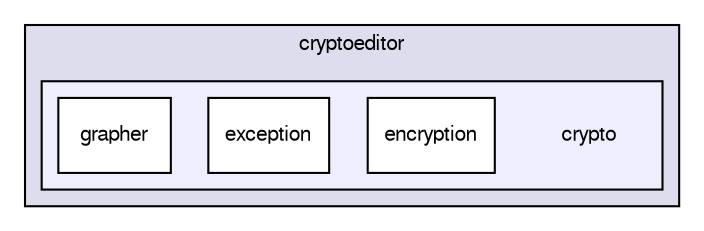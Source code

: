 digraph "src/main/java/org/hsd/cryptoeditor/crypto" {
  bgcolor=transparent;
  compound=true
  node [ fontsize="10", fontname="FreeSans"];
  edge [ labelfontsize="10", labelfontname="FreeSans"];
  subgraph clusterdir_54960fc56f01806986d042fbc70fce4f {
    graph [ bgcolor="#ddddee", pencolor="black", label="cryptoeditor" fontname="FreeSans", fontsize="10", URL="dir_54960fc56f01806986d042fbc70fce4f.html"]
  subgraph clusterdir_072102887f7c4e4ca55165570d6f7cee {
    graph [ bgcolor="#eeeeff", pencolor="black", label="" URL="dir_072102887f7c4e4ca55165570d6f7cee.html"];
    dir_072102887f7c4e4ca55165570d6f7cee [shape=plaintext label="crypto"];
    dir_fc5bc179c36ae633ba34f7dc176eaba8 [shape=box label="encryption" color="black" fillcolor="white" style="filled" URL="dir_fc5bc179c36ae633ba34f7dc176eaba8.html"];
    dir_915f16ea8b0149e68358999eb8acef0c [shape=box label="exception" color="black" fillcolor="white" style="filled" URL="dir_915f16ea8b0149e68358999eb8acef0c.html"];
    dir_751292799c1f1e9b382f22a87d59392c [shape=box label="grapher" color="black" fillcolor="white" style="filled" URL="dir_751292799c1f1e9b382f22a87d59392c.html"];
  }
  }
}
